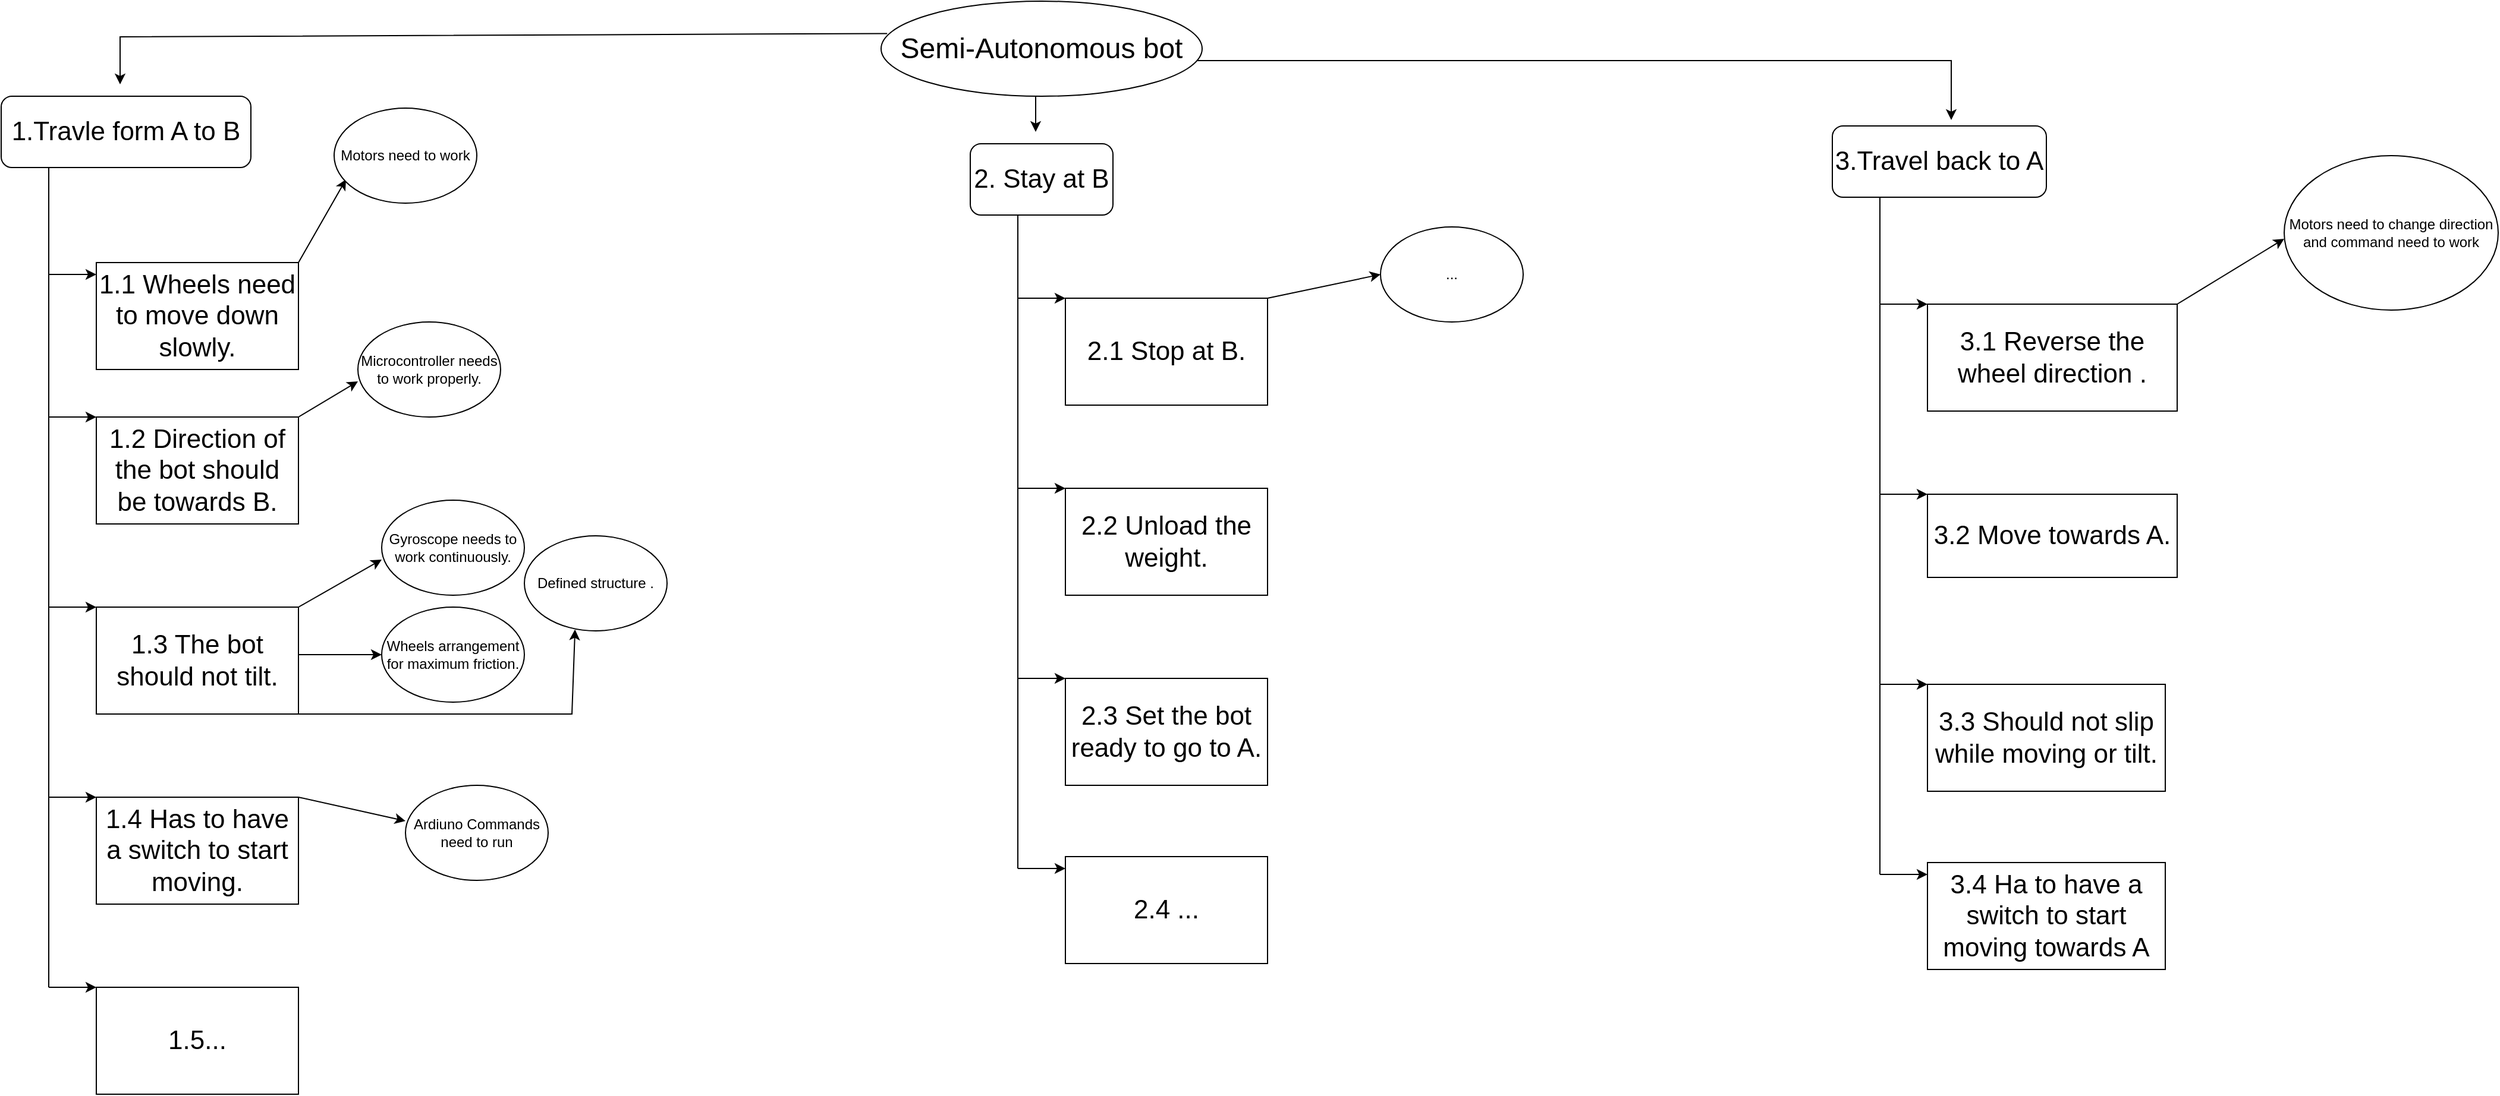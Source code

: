 <mxfile version="21.2.1" type="device">
  <diagram name="Page-1" id="bHRx6GsRoOLTSzyZCfrG">
    <mxGraphModel dx="1235" dy="728" grid="1" gridSize="10" guides="1" tooltips="1" connect="1" arrows="1" fold="1" page="1" pageScale="1" pageWidth="850" pageHeight="1100" math="0" shadow="0">
      <root>
        <mxCell id="0" />
        <mxCell id="1" parent="0" />
        <mxCell id="LDmKbt-RG2LomOr580Co-2" value="&lt;font style=&quot;font-size: 22px;&quot;&gt;1.Travle form A to B&lt;/font&gt;" style="rounded=1;whiteSpace=wrap;html=1;" vertex="1" parent="1">
          <mxGeometry y="130" width="210" height="60" as="geometry" />
        </mxCell>
        <mxCell id="LDmKbt-RG2LomOr580Co-3" value="" style="edgeStyle=none;orthogonalLoop=1;jettySize=auto;html=1;rounded=0;exitX=0.019;exitY=0.34;exitDx=0;exitDy=0;exitPerimeter=0;" edge="1" parent="1" source="LDmKbt-RG2LomOr580Co-15">
          <mxGeometry width="100" relative="1" as="geometry">
            <mxPoint x="250" y="80" as="sourcePoint" />
            <mxPoint x="100" y="120" as="targetPoint" />
            <Array as="points">
              <mxPoint x="100" y="80" />
            </Array>
          </mxGeometry>
        </mxCell>
        <mxCell id="LDmKbt-RG2LomOr580Co-4" value="" style="endArrow=classic;html=1;rounded=0;exitX=0.5;exitY=1;exitDx=0;exitDy=0;" edge="1" parent="1">
          <mxGeometry width="50" height="50" relative="1" as="geometry">
            <mxPoint x="870" y="120" as="sourcePoint" />
            <mxPoint x="870" y="160" as="targetPoint" />
          </mxGeometry>
        </mxCell>
        <mxCell id="LDmKbt-RG2LomOr580Co-5" value="&lt;font style=&quot;font-size: 22px;&quot;&gt;2. Stay at B&lt;/font&gt;" style="rounded=1;whiteSpace=wrap;html=1;" vertex="1" parent="1">
          <mxGeometry x="815" y="170" width="120" height="60" as="geometry" />
        </mxCell>
        <mxCell id="LDmKbt-RG2LomOr580Co-6" value="" style="endArrow=classic;html=1;rounded=0;exitX=1;exitY=1;exitDx=0;exitDy=0;" edge="1" parent="1">
          <mxGeometry width="50" height="50" relative="1" as="geometry">
            <mxPoint x="1005" y="100" as="sourcePoint" />
            <mxPoint x="1640" y="150" as="targetPoint" />
            <Array as="points">
              <mxPoint x="1640" y="100" />
            </Array>
          </mxGeometry>
        </mxCell>
        <mxCell id="LDmKbt-RG2LomOr580Co-7" value="&lt;font style=&quot;font-size: 22px;&quot;&gt;3.Travel back to A&lt;/font&gt;" style="rounded=1;whiteSpace=wrap;html=1;" vertex="1" parent="1">
          <mxGeometry x="1540" y="155" width="180" height="60" as="geometry" />
        </mxCell>
        <mxCell id="LDmKbt-RG2LomOr580Co-10" value="" style="endArrow=none;html=1;rounded=0;" edge="1" parent="1">
          <mxGeometry width="50" height="50" relative="1" as="geometry">
            <mxPoint x="40" y="880" as="sourcePoint" />
            <mxPoint x="40" y="190" as="targetPoint" />
          </mxGeometry>
        </mxCell>
        <mxCell id="LDmKbt-RG2LomOr580Co-12" value="" style="endArrow=classic;html=1;rounded=0;" edge="1" parent="1">
          <mxGeometry width="50" height="50" relative="1" as="geometry">
            <mxPoint x="40" y="280" as="sourcePoint" />
            <mxPoint x="80" y="280" as="targetPoint" />
          </mxGeometry>
        </mxCell>
        <mxCell id="LDmKbt-RG2LomOr580Co-14" value="&lt;font style=&quot;font-size: 22px;&quot;&gt;1.1 Wheels need to move down slowly.&lt;/font&gt;" style="rounded=0;whiteSpace=wrap;html=1;" vertex="1" parent="1">
          <mxGeometry x="80" y="270" width="170" height="90" as="geometry" />
        </mxCell>
        <mxCell id="LDmKbt-RG2LomOr580Co-15" value="&lt;font style=&quot;font-size: 24px;&quot;&gt;Semi-Autonomous bot&lt;/font&gt;" style="ellipse;whiteSpace=wrap;html=1;" vertex="1" parent="1">
          <mxGeometry x="740" y="50" width="270" height="80" as="geometry" />
        </mxCell>
        <mxCell id="LDmKbt-RG2LomOr580Co-18" value="" style="endArrow=classic;html=1;rounded=0;" edge="1" parent="1">
          <mxGeometry width="50" height="50" relative="1" as="geometry">
            <mxPoint x="40" y="400" as="sourcePoint" />
            <mxPoint x="80" y="400" as="targetPoint" />
          </mxGeometry>
        </mxCell>
        <mxCell id="LDmKbt-RG2LomOr580Co-19" value="&lt;font style=&quot;font-size: 22px;&quot;&gt;1.2 Direction of the bot should be towards B.&lt;/font&gt;" style="rounded=0;whiteSpace=wrap;html=1;" vertex="1" parent="1">
          <mxGeometry x="80" y="400" width="170" height="90" as="geometry" />
        </mxCell>
        <mxCell id="LDmKbt-RG2LomOr580Co-20" value="" style="endArrow=classic;html=1;rounded=0;" edge="1" parent="1">
          <mxGeometry width="50" height="50" relative="1" as="geometry">
            <mxPoint x="40" y="560" as="sourcePoint" />
            <mxPoint x="80" y="560" as="targetPoint" />
          </mxGeometry>
        </mxCell>
        <mxCell id="LDmKbt-RG2LomOr580Co-21" value="&lt;font style=&quot;font-size: 22px;&quot;&gt;1.3 The bot should not tilt.&lt;/font&gt;" style="rounded=0;whiteSpace=wrap;html=1;" vertex="1" parent="1">
          <mxGeometry x="80" y="560" width="170" height="90" as="geometry" />
        </mxCell>
        <mxCell id="LDmKbt-RG2LomOr580Co-22" value="" style="endArrow=classic;html=1;rounded=0;" edge="1" parent="1">
          <mxGeometry width="50" height="50" relative="1" as="geometry">
            <mxPoint x="40" y="720" as="sourcePoint" />
            <mxPoint x="80" y="720" as="targetPoint" />
          </mxGeometry>
        </mxCell>
        <mxCell id="LDmKbt-RG2LomOr580Co-23" value="" style="endArrow=classic;html=1;rounded=0;" edge="1" parent="1">
          <mxGeometry width="50" height="50" relative="1" as="geometry">
            <mxPoint x="40" y="880" as="sourcePoint" />
            <mxPoint x="80" y="880" as="targetPoint" />
          </mxGeometry>
        </mxCell>
        <mxCell id="LDmKbt-RG2LomOr580Co-24" value="&lt;font style=&quot;font-size: 22px;&quot;&gt;1.4 Has to have a switch to start moving.&lt;/font&gt;" style="rounded=0;whiteSpace=wrap;html=1;" vertex="1" parent="1">
          <mxGeometry x="80" y="720" width="170" height="90" as="geometry" />
        </mxCell>
        <mxCell id="LDmKbt-RG2LomOr580Co-26" value="&lt;font style=&quot;font-size: 22px;&quot;&gt;1.5...&lt;/font&gt;" style="rounded=0;whiteSpace=wrap;html=1;" vertex="1" parent="1">
          <mxGeometry x="80" y="880" width="170" height="90" as="geometry" />
        </mxCell>
        <mxCell id="LDmKbt-RG2LomOr580Co-27" value="" style="endArrow=none;html=1;rounded=0;" edge="1" parent="1">
          <mxGeometry width="50" height="50" relative="1" as="geometry">
            <mxPoint x="855" y="780" as="sourcePoint" />
            <mxPoint x="855" y="230" as="targetPoint" />
          </mxGeometry>
        </mxCell>
        <mxCell id="LDmKbt-RG2LomOr580Co-28" value="" style="endArrow=classic;html=1;rounded=0;" edge="1" parent="1">
          <mxGeometry width="50" height="50" relative="1" as="geometry">
            <mxPoint x="855" y="300" as="sourcePoint" />
            <mxPoint x="895" y="300" as="targetPoint" />
          </mxGeometry>
        </mxCell>
        <mxCell id="LDmKbt-RG2LomOr580Co-29" value="&lt;font style=&quot;font-size: 22px;&quot;&gt;2.1 Stop at B.&lt;/font&gt;" style="rounded=0;whiteSpace=wrap;html=1;" vertex="1" parent="1">
          <mxGeometry x="895" y="300" width="170" height="90" as="geometry" />
        </mxCell>
        <mxCell id="LDmKbt-RG2LomOr580Co-30" value="" style="endArrow=classic;html=1;rounded=0;" edge="1" parent="1">
          <mxGeometry width="50" height="50" relative="1" as="geometry">
            <mxPoint x="855" y="460" as="sourcePoint" />
            <mxPoint x="895" y="460" as="targetPoint" />
          </mxGeometry>
        </mxCell>
        <mxCell id="LDmKbt-RG2LomOr580Co-31" value="&lt;font style=&quot;font-size: 22px;&quot;&gt;2.2 Unload the weight.&lt;/font&gt;" style="rounded=0;whiteSpace=wrap;html=1;" vertex="1" parent="1">
          <mxGeometry x="895" y="460" width="170" height="90" as="geometry" />
        </mxCell>
        <mxCell id="LDmKbt-RG2LomOr580Co-32" value="" style="endArrow=classic;html=1;rounded=0;" edge="1" parent="1">
          <mxGeometry width="50" height="50" relative="1" as="geometry">
            <mxPoint x="855" y="620" as="sourcePoint" />
            <mxPoint x="895" y="620" as="targetPoint" />
          </mxGeometry>
        </mxCell>
        <mxCell id="LDmKbt-RG2LomOr580Co-33" value="&lt;font style=&quot;font-size: 22px;&quot;&gt;2.3 Set the bot ready to go to A.&lt;/font&gt;" style="rounded=0;whiteSpace=wrap;html=1;" vertex="1" parent="1">
          <mxGeometry x="895" y="620" width="170" height="90" as="geometry" />
        </mxCell>
        <mxCell id="LDmKbt-RG2LomOr580Co-34" value="" style="endArrow=classic;html=1;rounded=0;" edge="1" parent="1">
          <mxGeometry width="50" height="50" relative="1" as="geometry">
            <mxPoint x="855" y="780" as="sourcePoint" />
            <mxPoint x="895" y="780" as="targetPoint" />
          </mxGeometry>
        </mxCell>
        <mxCell id="LDmKbt-RG2LomOr580Co-35" value="&lt;font style=&quot;font-size: 22px;&quot;&gt;2.4 ...&lt;/font&gt;" style="rounded=0;whiteSpace=wrap;html=1;" vertex="1" parent="1">
          <mxGeometry x="895" y="770" width="170" height="90" as="geometry" />
        </mxCell>
        <mxCell id="LDmKbt-RG2LomOr580Co-36" value="" style="endArrow=none;html=1;rounded=0;" edge="1" parent="1">
          <mxGeometry width="50" height="50" relative="1" as="geometry">
            <mxPoint x="1580" y="785" as="sourcePoint" />
            <mxPoint x="1580" y="215" as="targetPoint" />
          </mxGeometry>
        </mxCell>
        <mxCell id="LDmKbt-RG2LomOr580Co-37" value="" style="endArrow=classic;html=1;rounded=0;" edge="1" parent="1">
          <mxGeometry width="50" height="50" relative="1" as="geometry">
            <mxPoint x="1580" y="305" as="sourcePoint" />
            <mxPoint x="1620" y="305" as="targetPoint" />
          </mxGeometry>
        </mxCell>
        <mxCell id="LDmKbt-RG2LomOr580Co-38" value="&lt;span style=&quot;font-size: 22px;&quot;&gt;3.1 Reverse the wheel direction .&lt;/span&gt;" style="rounded=0;whiteSpace=wrap;html=1;" vertex="1" parent="1">
          <mxGeometry x="1620" y="305" width="210" height="90" as="geometry" />
        </mxCell>
        <mxCell id="LDmKbt-RG2LomOr580Co-39" value="" style="endArrow=classic;html=1;rounded=0;" edge="1" parent="1">
          <mxGeometry width="50" height="50" relative="1" as="geometry">
            <mxPoint x="1580" y="465" as="sourcePoint" />
            <mxPoint x="1620" y="465" as="targetPoint" />
          </mxGeometry>
        </mxCell>
        <mxCell id="LDmKbt-RG2LomOr580Co-40" value="&lt;font style=&quot;font-size: 22px;&quot;&gt;3.2 Move towards A.&lt;/font&gt;" style="rounded=0;whiteSpace=wrap;html=1;" vertex="1" parent="1">
          <mxGeometry x="1620" y="465" width="210" height="70" as="geometry" />
        </mxCell>
        <mxCell id="LDmKbt-RG2LomOr580Co-41" value="" style="endArrow=classic;html=1;rounded=0;" edge="1" parent="1">
          <mxGeometry width="50" height="50" relative="1" as="geometry">
            <mxPoint x="1580" y="625" as="sourcePoint" />
            <mxPoint x="1620" y="625" as="targetPoint" />
          </mxGeometry>
        </mxCell>
        <mxCell id="LDmKbt-RG2LomOr580Co-42" value="&lt;font style=&quot;font-size: 22px;&quot;&gt;3.3 Should not slip while moving or tilt.&lt;/font&gt;" style="rounded=0;whiteSpace=wrap;html=1;" vertex="1" parent="1">
          <mxGeometry x="1620" y="625" width="200" height="90" as="geometry" />
        </mxCell>
        <mxCell id="LDmKbt-RG2LomOr580Co-43" value="" style="endArrow=classic;html=1;rounded=0;" edge="1" parent="1">
          <mxGeometry width="50" height="50" relative="1" as="geometry">
            <mxPoint x="1580" y="785" as="sourcePoint" />
            <mxPoint x="1620" y="785" as="targetPoint" />
          </mxGeometry>
        </mxCell>
        <mxCell id="LDmKbt-RG2LomOr580Co-44" value="&lt;font style=&quot;font-size: 22px;&quot;&gt;3.4 Ha to have a switch to start moving towards A&lt;/font&gt;" style="rounded=0;whiteSpace=wrap;html=1;" vertex="1" parent="1">
          <mxGeometry x="1620" y="775" width="200" height="90" as="geometry" />
        </mxCell>
        <mxCell id="LDmKbt-RG2LomOr580Co-45" value="" style="endArrow=classic;html=1;rounded=0;exitX=1;exitY=0;exitDx=0;exitDy=0;" edge="1" parent="1" source="LDmKbt-RG2LomOr580Co-14">
          <mxGeometry width="50" height="50" relative="1" as="geometry">
            <mxPoint x="390" y="440" as="sourcePoint" />
            <mxPoint x="290" y="200" as="targetPoint" />
          </mxGeometry>
        </mxCell>
        <mxCell id="LDmKbt-RG2LomOr580Co-46" value="Motors need to work" style="ellipse;whiteSpace=wrap;html=1;" vertex="1" parent="1">
          <mxGeometry x="280" y="140" width="120" height="80" as="geometry" />
        </mxCell>
        <mxCell id="LDmKbt-RG2LomOr580Co-47" value="" style="endArrow=classic;html=1;rounded=0;exitX=1;exitY=0;exitDx=0;exitDy=0;" edge="1" parent="1" source="LDmKbt-RG2LomOr580Co-19">
          <mxGeometry width="50" height="50" relative="1" as="geometry">
            <mxPoint x="390" y="440" as="sourcePoint" />
            <mxPoint x="300" y="370" as="targetPoint" />
          </mxGeometry>
        </mxCell>
        <mxCell id="LDmKbt-RG2LomOr580Co-48" value="Microcontroller needs to work properly." style="ellipse;whiteSpace=wrap;html=1;" vertex="1" parent="1">
          <mxGeometry x="300" y="320" width="120" height="80" as="geometry" />
        </mxCell>
        <mxCell id="LDmKbt-RG2LomOr580Co-49" value="" style="endArrow=classic;html=1;rounded=0;exitX=1;exitY=0;exitDx=0;exitDy=0;" edge="1" parent="1" source="LDmKbt-RG2LomOr580Co-21">
          <mxGeometry width="50" height="50" relative="1" as="geometry">
            <mxPoint x="260" y="410" as="sourcePoint" />
            <mxPoint x="320" y="520" as="targetPoint" />
          </mxGeometry>
        </mxCell>
        <mxCell id="LDmKbt-RG2LomOr580Co-50" value="Gyroscope needs to work continuously." style="ellipse;whiteSpace=wrap;html=1;" vertex="1" parent="1">
          <mxGeometry x="320" y="470" width="120" height="80" as="geometry" />
        </mxCell>
        <mxCell id="LDmKbt-RG2LomOr580Co-51" value="" style="endArrow=classic;html=1;rounded=0;exitX=1;exitY=0.444;exitDx=0;exitDy=0;exitPerimeter=0;" edge="1" parent="1" source="LDmKbt-RG2LomOr580Co-21">
          <mxGeometry width="50" height="50" relative="1" as="geometry">
            <mxPoint x="260" y="600" as="sourcePoint" />
            <mxPoint x="320" y="600" as="targetPoint" />
          </mxGeometry>
        </mxCell>
        <mxCell id="LDmKbt-RG2LomOr580Co-53" value="Wheels arrangement for maximum friction." style="ellipse;whiteSpace=wrap;html=1;" vertex="1" parent="1">
          <mxGeometry x="320" y="560" width="120" height="80" as="geometry" />
        </mxCell>
        <mxCell id="LDmKbt-RG2LomOr580Co-54" value="" style="endArrow=classic;html=1;rounded=0;exitX=1;exitY=1;exitDx=0;exitDy=0;entryX=0.355;entryY=0.985;entryDx=0;entryDy=0;entryPerimeter=0;" edge="1" parent="1" source="LDmKbt-RG2LomOr580Co-21" target="LDmKbt-RG2LomOr580Co-55">
          <mxGeometry width="50" height="50" relative="1" as="geometry">
            <mxPoint x="260" y="610" as="sourcePoint" />
            <mxPoint x="500" y="590" as="targetPoint" />
            <Array as="points">
              <mxPoint x="480" y="650" />
            </Array>
          </mxGeometry>
        </mxCell>
        <mxCell id="LDmKbt-RG2LomOr580Co-55" value="Defined structure ." style="ellipse;whiteSpace=wrap;html=1;" vertex="1" parent="1">
          <mxGeometry x="440" y="500" width="120" height="80" as="geometry" />
        </mxCell>
        <mxCell id="LDmKbt-RG2LomOr580Co-56" value="" style="endArrow=classic;html=1;rounded=0;exitX=1;exitY=0;exitDx=0;exitDy=0;" edge="1" parent="1" source="LDmKbt-RG2LomOr580Co-24">
          <mxGeometry width="50" height="50" relative="1" as="geometry">
            <mxPoint x="260" y="570" as="sourcePoint" />
            <mxPoint x="340" y="740" as="targetPoint" />
          </mxGeometry>
        </mxCell>
        <mxCell id="LDmKbt-RG2LomOr580Co-57" value="Ardiuno Commands need to run" style="ellipse;whiteSpace=wrap;html=1;" vertex="1" parent="1">
          <mxGeometry x="340" y="710" width="120" height="80" as="geometry" />
        </mxCell>
        <mxCell id="LDmKbt-RG2LomOr580Co-58" value="" style="endArrow=classic;html=1;rounded=0;exitX=1;exitY=0;exitDx=0;exitDy=0;" edge="1" parent="1" source="LDmKbt-RG2LomOr580Co-29">
          <mxGeometry width="50" height="50" relative="1" as="geometry">
            <mxPoint x="1070" y="300" as="sourcePoint" />
            <mxPoint x="1160" y="280" as="targetPoint" />
          </mxGeometry>
        </mxCell>
        <mxCell id="LDmKbt-RG2LomOr580Co-59" value="..." style="ellipse;whiteSpace=wrap;html=1;" vertex="1" parent="1">
          <mxGeometry x="1160" y="240" width="120" height="80" as="geometry" />
        </mxCell>
        <mxCell id="LDmKbt-RG2LomOr580Co-60" value="" style="endArrow=classic;html=1;rounded=0;exitX=1;exitY=0;exitDx=0;exitDy=0;" edge="1" parent="1" source="LDmKbt-RG2LomOr580Co-38">
          <mxGeometry width="50" height="50" relative="1" as="geometry">
            <mxPoint x="1075" y="310" as="sourcePoint" />
            <mxPoint x="1920" y="250" as="targetPoint" />
          </mxGeometry>
        </mxCell>
        <mxCell id="LDmKbt-RG2LomOr580Co-61" value="Motors need to change direction and command need to work" style="ellipse;whiteSpace=wrap;html=1;" vertex="1" parent="1">
          <mxGeometry x="1920" y="180" width="180" height="130" as="geometry" />
        </mxCell>
      </root>
    </mxGraphModel>
  </diagram>
</mxfile>
